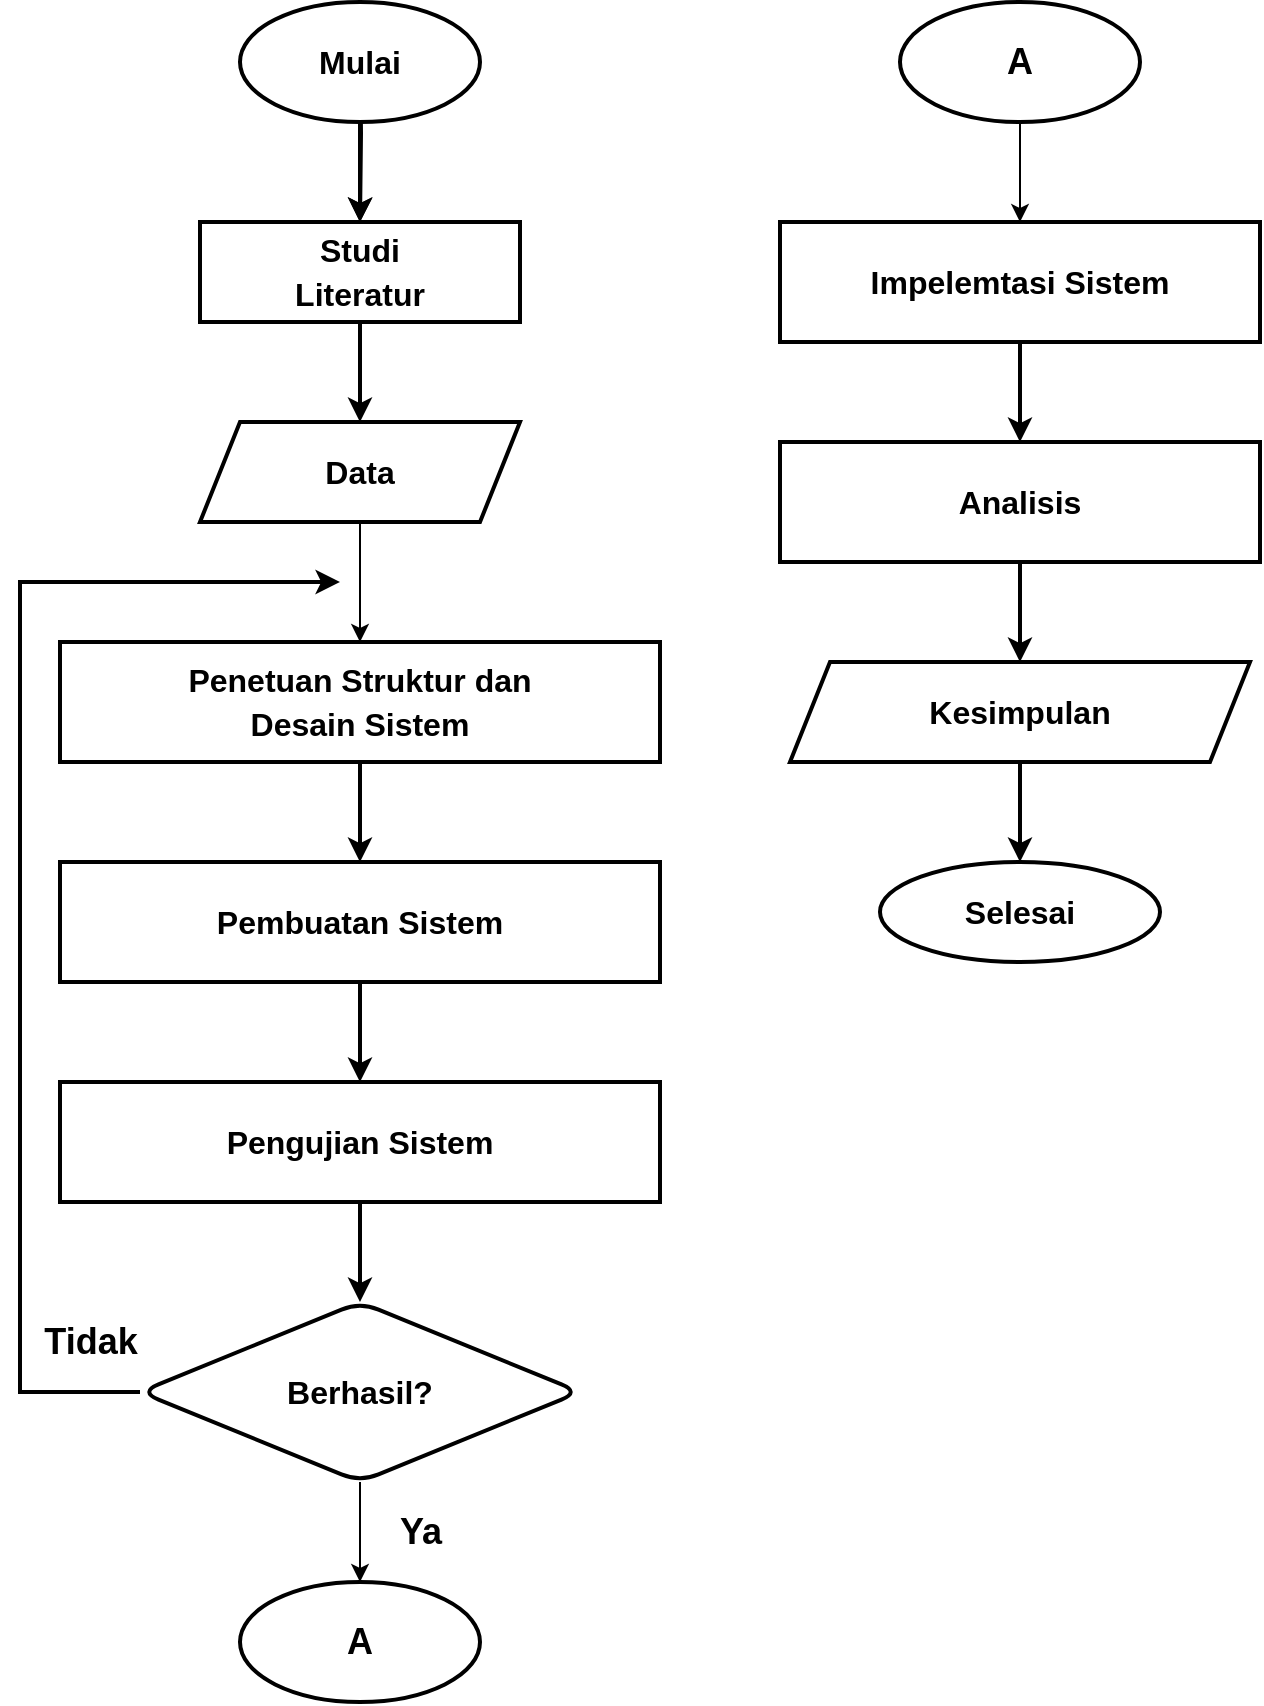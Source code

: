 <mxfile version="14.6.13" type="github">
  <diagram id="prtHgNgQTEPvFCAcTncT" name="Page-1">
    <mxGraphModel dx="1038" dy="521" grid="1" gridSize="10" guides="1" tooltips="1" connect="1" arrows="1" fold="1" page="1" pageScale="1" pageWidth="827" pageHeight="1169" math="0" shadow="0">
      <root>
        <mxCell id="0" />
        <mxCell id="1" parent="0" />
        <mxCell id="06dI146xheV9PAy3btL5-1" value="" style="edgeStyle=orthogonalEdgeStyle;rounded=0;orthogonalLoop=1;jettySize=auto;html=1;strokeWidth=2;fontStyle=1;fontFamily=Helvetica;spacing=40;fontSize=18;" edge="1" parent="1" target="06dI146xheV9PAy3btL5-3">
          <mxGeometry relative="1" as="geometry">
            <mxPoint x="240" y="500" as="sourcePoint" />
          </mxGeometry>
        </mxCell>
        <mxCell id="06dI146xheV9PAy3btL5-2" value="" style="edgeStyle=orthogonalEdgeStyle;rounded=0;orthogonalLoop=1;jettySize=auto;html=1;strokeWidth=2;fontStyle=1;fontFamily=Helvetica;spacing=40;fontSize=18;" edge="1" parent="1" source="06dI146xheV9PAy3btL5-3" target="06dI146xheV9PAy3btL5-5">
          <mxGeometry relative="1" as="geometry" />
        </mxCell>
        <mxCell id="06dI146xheV9PAy3btL5-3" value="&lt;font style=&quot;font-size: 16px&quot;&gt;Studi Literatur&lt;/font&gt;" style="whiteSpace=wrap;html=1;rounded=0;strokeWidth=2;fontStyle=1;fontFamily=Helvetica;spacing=40;fontSize=18;" vertex="1" parent="1">
          <mxGeometry x="160" y="590" width="160" height="50" as="geometry" />
        </mxCell>
        <mxCell id="06dI146xheV9PAy3btL5-29" value="" style="edgeStyle=orthogonalEdgeStyle;rounded=0;orthogonalLoop=1;jettySize=auto;html=1;" edge="1" parent="1" source="06dI146xheV9PAy3btL5-5" target="06dI146xheV9PAy3btL5-9">
          <mxGeometry relative="1" as="geometry" />
        </mxCell>
        <mxCell id="06dI146xheV9PAy3btL5-5" value="&lt;font style=&quot;font-size: 16px&quot;&gt;Data&lt;/font&gt;" style="shape=parallelogram;perimeter=parallelogramPerimeter;whiteSpace=wrap;html=1;fixedSize=1;rounded=0;strokeWidth=2;fontStyle=1;fontFamily=Helvetica;spacing=40;fontSize=18;" vertex="1" parent="1">
          <mxGeometry x="160" y="690" width="160" height="50" as="geometry" />
        </mxCell>
        <mxCell id="06dI146xheV9PAy3btL5-8" value="" style="edgeStyle=orthogonalEdgeStyle;rounded=0;orthogonalLoop=1;jettySize=auto;html=1;strokeWidth=2;fontStyle=1;fontFamily=Helvetica;spacing=40;fontSize=18;" edge="1" parent="1" source="06dI146xheV9PAy3btL5-9" target="06dI146xheV9PAy3btL5-13">
          <mxGeometry relative="1" as="geometry" />
        </mxCell>
        <mxCell id="06dI146xheV9PAy3btL5-9" value="&lt;font style=&quot;font-size: 16px&quot;&gt;Penetuan Struktur dan Desain Sistem&lt;/font&gt;" style="whiteSpace=wrap;html=1;rounded=0;strokeWidth=2;fontStyle=1;fontFamily=Helvetica;spacing=40;fontSize=18;" vertex="1" parent="1">
          <mxGeometry x="90" y="800" width="300" height="60" as="geometry" />
        </mxCell>
        <mxCell id="06dI146xheV9PAy3btL5-10" value="" style="edgeStyle=orthogonalEdgeStyle;rounded=0;orthogonalLoop=1;jettySize=auto;html=1;jumpSize=1;strokeWidth=2;fontStyle=1;fontFamily=Helvetica;spacing=40;fontSize=18;" edge="1" parent="1" source="06dI146xheV9PAy3btL5-11" target="06dI146xheV9PAy3btL5-3">
          <mxGeometry relative="1" as="geometry" />
        </mxCell>
        <mxCell id="06dI146xheV9PAy3btL5-11" value="&lt;font style=&quot;font-size: 16px&quot;&gt;Mulai&lt;/font&gt;" style="strokeWidth=2;html=1;shape=mxgraph.flowchart.start_1;whiteSpace=wrap;rounded=-5;fontStyle=1;fontFamily=Helvetica;spacing=40;fontSize=18;" vertex="1" parent="1">
          <mxGeometry x="180" y="480" width="120" height="60" as="geometry" />
        </mxCell>
        <mxCell id="06dI146xheV9PAy3btL5-12" value="" style="edgeStyle=orthogonalEdgeStyle;rounded=0;orthogonalLoop=1;jettySize=auto;html=1;strokeWidth=2;fontStyle=1;fontFamily=Helvetica;spacing=40;fontSize=18;" edge="1" parent="1" source="06dI146xheV9PAy3btL5-13" target="06dI146xheV9PAy3btL5-15">
          <mxGeometry relative="1" as="geometry" />
        </mxCell>
        <mxCell id="06dI146xheV9PAy3btL5-13" value="&lt;font style=&quot;font-size: 16px&quot;&gt;Pembuatan Sistem&lt;/font&gt;" style="whiteSpace=wrap;html=1;rounded=0;strokeWidth=2;fontStyle=1;fontFamily=Helvetica;spacing=40;fontSize=18;" vertex="1" parent="1">
          <mxGeometry x="90" y="910" width="300" height="60" as="geometry" />
        </mxCell>
        <mxCell id="06dI146xheV9PAy3btL5-14" value="" style="edgeStyle=orthogonalEdgeStyle;rounded=0;orthogonalLoop=1;jettySize=auto;html=1;strokeWidth=2;fontStyle=1;fontFamily=Helvetica;spacing=40;fontSize=18;" edge="1" parent="1" source="06dI146xheV9PAy3btL5-15">
          <mxGeometry relative="1" as="geometry">
            <mxPoint x="240" y="1130" as="targetPoint" />
          </mxGeometry>
        </mxCell>
        <mxCell id="06dI146xheV9PAy3btL5-15" value="&lt;font style=&quot;font-size: 16px&quot;&gt;Pengujian Sistem&lt;/font&gt;" style="whiteSpace=wrap;html=1;rounded=0;strokeWidth=2;fontStyle=1;fontFamily=Helvetica;spacing=40;fontSize=18;" vertex="1" parent="1">
          <mxGeometry x="90" y="1020" width="300" height="60" as="geometry" />
        </mxCell>
        <mxCell id="06dI146xheV9PAy3btL5-16" style="rounded=0;orthogonalLoop=1;jettySize=auto;html=1;strokeWidth=2;endArrow=none;endFill=0;edgeStyle=elbowEdgeStyle;" edge="1" parent="1">
          <mxGeometry relative="1" as="geometry">
            <mxPoint x="70" y="960" as="targetPoint" />
            <Array as="points">
              <mxPoint x="70" y="1090" />
              <mxPoint x="10" y="1110" />
              <mxPoint x="10" y="1020" />
            </Array>
            <mxPoint x="130" y="1175" as="sourcePoint" />
          </mxGeometry>
        </mxCell>
        <mxCell id="06dI146xheV9PAy3btL5-31" value="" style="edgeStyle=orthogonalEdgeStyle;rounded=0;orthogonalLoop=1;jettySize=auto;html=1;" edge="1" parent="1" source="06dI146xheV9PAy3btL5-18" target="06dI146xheV9PAy3btL5-30">
          <mxGeometry relative="1" as="geometry" />
        </mxCell>
        <mxCell id="06dI146xheV9PAy3btL5-18" value="&lt;font style=&quot;font-size: 16px&quot;&gt;Berhasil?&lt;/font&gt;" style="rhombus;whiteSpace=wrap;html=1;rounded=1;strokeWidth=2;fontStyle=1;fontFamily=Helvetica;spacing=40;fontSize=18;" vertex="1" parent="1">
          <mxGeometry x="130" y="1130" width="220" height="90" as="geometry" />
        </mxCell>
        <mxCell id="06dI146xheV9PAy3btL5-19" style="edgeStyle=orthogonalEdgeStyle;rounded=0;orthogonalLoop=1;jettySize=auto;html=1;endArrow=classic;endFill=1;strokeWidth=2;" edge="1" parent="1">
          <mxGeometry relative="1" as="geometry">
            <mxPoint x="230" y="770" as="targetPoint" />
            <Array as="points">
              <mxPoint x="70" y="770" />
            </Array>
            <mxPoint x="70" y="960" as="sourcePoint" />
          </mxGeometry>
        </mxCell>
        <mxCell id="06dI146xheV9PAy3btL5-20" value="Tidak" style="text;html=1;align=center;verticalAlign=middle;resizable=0;points=[];autosize=1;strokeWidth=3;fontStyle=1;fontFamily=Helvetica;spacing=16;fontSize=18;" vertex="1" parent="1">
          <mxGeometry x="60" y="1120" width="90" height="60" as="geometry" />
        </mxCell>
        <mxCell id="06dI146xheV9PAy3btL5-21" value="" style="edgeStyle=orthogonalEdgeStyle;rounded=0;orthogonalLoop=1;jettySize=auto;html=1;strokeWidth=2;" edge="1" parent="1" source="06dI146xheV9PAy3btL5-22" target="06dI146xheV9PAy3btL5-26">
          <mxGeometry relative="1" as="geometry" />
        </mxCell>
        <mxCell id="06dI146xheV9PAy3btL5-22" value="&lt;font style=&quot;font-size: 16px&quot;&gt;Impelemtasi Sistem&lt;/font&gt;" style="whiteSpace=wrap;html=1;rounded=0;strokeWidth=2;fontStyle=1;fontFamily=Helvetica;spacing=40;fontSize=18;" vertex="1" parent="1">
          <mxGeometry x="450" y="590" width="240" height="60" as="geometry" />
        </mxCell>
        <mxCell id="06dI146xheV9PAy3btL5-23" value="Ya" style="text;html=1;align=center;verticalAlign=middle;resizable=0;points=[];autosize=1;strokeWidth=2;fontStyle=1;fontFamily=Helvetica;spacing=40;fontSize=18;" vertex="1" parent="1">
          <mxGeometry x="210" y="1190" width="120" height="110" as="geometry" />
        </mxCell>
        <mxCell id="06dI146xheV9PAy3btL5-24" value="&lt;font style=&quot;font-size: 16px&quot;&gt;Selesai&lt;/font&gt;" style="ellipse;whiteSpace=wrap;html=1;rounded=1;strokeWidth=2;fontStyle=1;fontFamily=Helvetica;spacing=40;fontSize=18;" vertex="1" parent="1">
          <mxGeometry x="500" y="910" width="140" height="50" as="geometry" />
        </mxCell>
        <mxCell id="06dI146xheV9PAy3btL5-25" value="" style="edgeStyle=orthogonalEdgeStyle;rounded=0;orthogonalLoop=1;jettySize=auto;html=1;strokeWidth=2;" edge="1" parent="1" source="06dI146xheV9PAy3btL5-26" target="06dI146xheV9PAy3btL5-28">
          <mxGeometry relative="1" as="geometry" />
        </mxCell>
        <mxCell id="06dI146xheV9PAy3btL5-26" value="&lt;font style=&quot;font-size: 16px&quot;&gt;Analisis&lt;/font&gt;" style="whiteSpace=wrap;html=1;rounded=0;strokeWidth=2;fontStyle=1;fontFamily=Helvetica;spacing=40;fontSize=18;" vertex="1" parent="1">
          <mxGeometry x="450" y="700" width="240" height="60" as="geometry" />
        </mxCell>
        <mxCell id="06dI146xheV9PAy3btL5-27" value="" style="edgeStyle=orthogonalEdgeStyle;rounded=0;orthogonalLoop=1;jettySize=auto;html=1;strokeWidth=2;" edge="1" parent="1" source="06dI146xheV9PAy3btL5-28" target="06dI146xheV9PAy3btL5-24">
          <mxGeometry relative="1" as="geometry" />
        </mxCell>
        <mxCell id="06dI146xheV9PAy3btL5-28" value="&lt;b&gt;&lt;font style=&quot;font-size: 16px&quot;&gt;Kesimpulan&lt;/font&gt;&lt;/b&gt;" style="shape=parallelogram;perimeter=parallelogramPerimeter;whiteSpace=wrap;html=1;fixedSize=1;strokeWidth=2;" vertex="1" parent="1">
          <mxGeometry x="455" y="810" width="230" height="50" as="geometry" />
        </mxCell>
        <mxCell id="06dI146xheV9PAy3btL5-30" value="A" style="ellipse;whiteSpace=wrap;html=1;rounded=1;fontSize=18;fontStyle=1;strokeWidth=2;spacing=40;" vertex="1" parent="1">
          <mxGeometry x="180" y="1270" width="120" height="60" as="geometry" />
        </mxCell>
        <mxCell id="06dI146xheV9PAy3btL5-34" value="" style="edgeStyle=orthogonalEdgeStyle;rounded=0;orthogonalLoop=1;jettySize=auto;html=1;" edge="1" parent="1" source="06dI146xheV9PAy3btL5-32" target="06dI146xheV9PAy3btL5-22">
          <mxGeometry relative="1" as="geometry" />
        </mxCell>
        <mxCell id="06dI146xheV9PAy3btL5-32" value="A" style="ellipse;whiteSpace=wrap;html=1;rounded=0;fontSize=18;fontStyle=1;strokeWidth=2;spacing=40;" vertex="1" parent="1">
          <mxGeometry x="510" y="480" width="120" height="60" as="geometry" />
        </mxCell>
      </root>
    </mxGraphModel>
  </diagram>
</mxfile>
